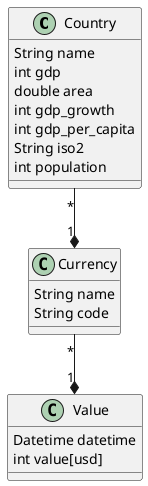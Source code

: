 @startuml

Class Country
{
    String name
    int gdp
    double area
    int gdp_growth
    int gdp_per_capita
    String iso2
    int population
}

Class Currency
{
    String name
    String code
}

Class Value
{
    Datetime datetime
    int value[usd]
}

Country "*"--*"1" Currency
Currency "*"--*"1" Value
@enduml